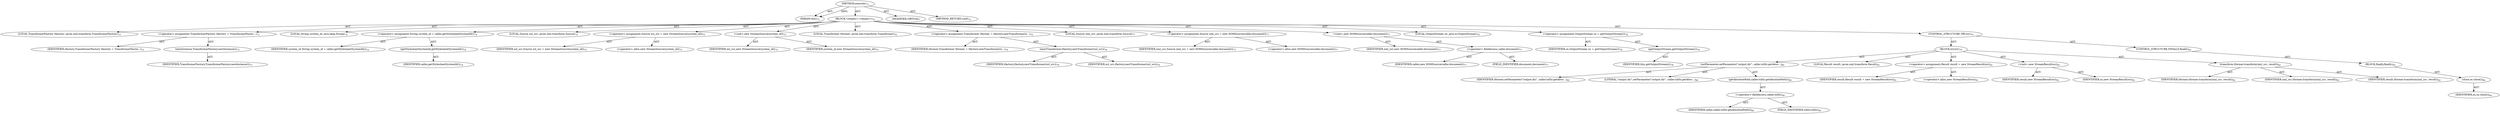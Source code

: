 digraph "execute" {  
"111669149696" [label = <(METHOD,execute)<SUB>72</SUB>> ]
"115964116992" [label = <(PARAM,this)<SUB>72</SUB>> ]
"25769803776" [label = <(BLOCK,&lt;empty&gt;,&lt;empty&gt;)<SUB>72</SUB>> ]
"94489280512" [label = <(LOCAL,TransformerFactory tfactory: javax.xml.transform.TransformerFactory)<SUB>73</SUB>> ]
"30064771072" [label = <(&lt;operator&gt;.assignment,TransformerFactory tfactory = TransformerFactor...)<SUB>73</SUB>> ]
"68719476737" [label = <(IDENTIFIER,tfactory,TransformerFactory tfactory = TransformerFactor...)<SUB>73</SUB>> ]
"30064771073" [label = <(newInstance,TransformerFactory.newInstance())<SUB>73</SUB>> ]
"68719476738" [label = <(IDENTIFIER,TransformerFactory,TransformerFactory.newInstance())<SUB>73</SUB>> ]
"94489280513" [label = <(LOCAL,String system_id: java.lang.String)<SUB>74</SUB>> ]
"30064771074" [label = <(&lt;operator&gt;.assignment,String system_id = caller.getStylesheetSystemId())<SUB>74</SUB>> ]
"68719476739" [label = <(IDENTIFIER,system_id,String system_id = caller.getStylesheetSystemId())<SUB>74</SUB>> ]
"30064771075" [label = <(getStylesheetSystemId,getStylesheetSystemId())<SUB>74</SUB>> ]
"68719476740" [label = <(IDENTIFIER,caller,getStylesheetSystemId())<SUB>74</SUB>> ]
"94489280514" [label = <(LOCAL,Source xsl_src: javax.xml.transform.Source)<SUB>75</SUB>> ]
"30064771076" [label = <(&lt;operator&gt;.assignment,Source xsl_src = new StreamSource(system_id))<SUB>75</SUB>> ]
"68719476741" [label = <(IDENTIFIER,xsl_src,Source xsl_src = new StreamSource(system_id))<SUB>75</SUB>> ]
"30064771077" [label = <(&lt;operator&gt;.alloc,new StreamSource(system_id))<SUB>75</SUB>> ]
"30064771078" [label = <(&lt;init&gt;,new StreamSource(system_id))<SUB>75</SUB>> ]
"68719476742" [label = <(IDENTIFIER,xsl_src,new StreamSource(system_id))<SUB>75</SUB>> ]
"68719476743" [label = <(IDENTIFIER,system_id,new StreamSource(system_id))<SUB>75</SUB>> ]
"94489280515" [label = <(LOCAL,Transformer tformer: javax.xml.transform.Transformer)<SUB>76</SUB>> ]
"30064771079" [label = <(&lt;operator&gt;.assignment,Transformer tformer = tfactory.newTransformer(x...)<SUB>76</SUB>> ]
"68719476744" [label = <(IDENTIFIER,tformer,Transformer tformer = tfactory.newTransformer(x...)<SUB>76</SUB>> ]
"30064771080" [label = <(newTransformer,tfactory.newTransformer(xsl_src))<SUB>76</SUB>> ]
"68719476745" [label = <(IDENTIFIER,tfactory,tfactory.newTransformer(xsl_src))<SUB>76</SUB>> ]
"68719476746" [label = <(IDENTIFIER,xsl_src,tfactory.newTransformer(xsl_src))<SUB>76</SUB>> ]
"94489280516" [label = <(LOCAL,Source xml_src: javax.xml.transform.Source)<SUB>77</SUB>> ]
"30064771081" [label = <(&lt;operator&gt;.assignment,Source xml_src = new DOMSource(caller.document))<SUB>77</SUB>> ]
"68719476747" [label = <(IDENTIFIER,xml_src,Source xml_src = new DOMSource(caller.document))<SUB>77</SUB>> ]
"30064771082" [label = <(&lt;operator&gt;.alloc,new DOMSource(caller.document))<SUB>77</SUB>> ]
"30064771083" [label = <(&lt;init&gt;,new DOMSource(caller.document))<SUB>77</SUB>> ]
"68719476748" [label = <(IDENTIFIER,xml_src,new DOMSource(caller.document))<SUB>77</SUB>> ]
"30064771084" [label = <(&lt;operator&gt;.fieldAccess,caller.document)<SUB>77</SUB>> ]
"68719476749" [label = <(IDENTIFIER,caller,new DOMSource(caller.document))<SUB>77</SUB>> ]
"55834574848" [label = <(FIELD_IDENTIFIER,document,document)<SUB>77</SUB>> ]
"94489280517" [label = <(LOCAL,OutputStream os: java.io.OutputStream)<SUB>78</SUB>> ]
"30064771085" [label = <(&lt;operator&gt;.assignment,OutputStream os = getOutputStream())<SUB>78</SUB>> ]
"68719476750" [label = <(IDENTIFIER,os,OutputStream os = getOutputStream())<SUB>78</SUB>> ]
"30064771086" [label = <(getOutputStream,getOutputStream())<SUB>78</SUB>> ]
"68719476736" [label = <(IDENTIFIER,this,getOutputStream())<SUB>78</SUB>> ]
"47244640256" [label = <(CONTROL_STRUCTURE,TRY,try)<SUB>79</SUB>> ]
"25769803777" [label = <(BLOCK,try,try)<SUB>79</SUB>> ]
"30064771087" [label = <(setParameter,setParameter(&quot;output.dir&quot;, caller.toDir.getAbso...)<SUB>80</SUB>> ]
"68719476751" [label = <(IDENTIFIER,tformer,setParameter(&quot;output.dir&quot;, caller.toDir.getAbso...)<SUB>80</SUB>> ]
"90194313216" [label = <(LITERAL,&quot;output.dir&quot;,setParameter(&quot;output.dir&quot;, caller.toDir.getAbso...)<SUB>80</SUB>> ]
"30064771088" [label = <(getAbsolutePath,caller.toDir.getAbsolutePath())<SUB>80</SUB>> ]
"30064771089" [label = <(&lt;operator&gt;.fieldAccess,caller.toDir)<SUB>80</SUB>> ]
"68719476752" [label = <(IDENTIFIER,caller,caller.toDir.getAbsolutePath())<SUB>80</SUB>> ]
"55834574849" [label = <(FIELD_IDENTIFIER,toDir,toDir)<SUB>80</SUB>> ]
"94489280518" [label = <(LOCAL,Result result: javax.xml.transform.Result)<SUB>81</SUB>> ]
"30064771090" [label = <(&lt;operator&gt;.assignment,Result result = new StreamResult(os))<SUB>81</SUB>> ]
"68719476753" [label = <(IDENTIFIER,result,Result result = new StreamResult(os))<SUB>81</SUB>> ]
"30064771091" [label = <(&lt;operator&gt;.alloc,new StreamResult(os))<SUB>81</SUB>> ]
"30064771092" [label = <(&lt;init&gt;,new StreamResult(os))<SUB>81</SUB>> ]
"68719476754" [label = <(IDENTIFIER,result,new StreamResult(os))<SUB>81</SUB>> ]
"68719476755" [label = <(IDENTIFIER,os,new StreamResult(os))<SUB>81</SUB>> ]
"30064771093" [label = <(transform,tformer.transform(xml_src, result))<SUB>82</SUB>> ]
"68719476756" [label = <(IDENTIFIER,tformer,tformer.transform(xml_src, result))<SUB>82</SUB>> ]
"68719476757" [label = <(IDENTIFIER,xml_src,tformer.transform(xml_src, result))<SUB>82</SUB>> ]
"68719476758" [label = <(IDENTIFIER,result,tformer.transform(xml_src, result))<SUB>82</SUB>> ]
"47244640257" [label = <(CONTROL_STRUCTURE,FINALLY,finally)<SUB>83</SUB>> ]
"25769803778" [label = <(BLOCK,finally,finally)<SUB>83</SUB>> ]
"30064771094" [label = <(close,os.close())<SUB>84</SUB>> ]
"68719476759" [label = <(IDENTIFIER,os,os.close())<SUB>84</SUB>> ]
"133143986176" [label = <(MODIFIER,VIRTUAL)> ]
"128849018880" [label = <(METHOD_RETURN,void)<SUB>72</SUB>> ]
  "111669149696" -> "115964116992"  [ label = "AST: "] 
  "111669149696" -> "25769803776"  [ label = "AST: "] 
  "111669149696" -> "133143986176"  [ label = "AST: "] 
  "111669149696" -> "128849018880"  [ label = "AST: "] 
  "25769803776" -> "94489280512"  [ label = "AST: "] 
  "25769803776" -> "30064771072"  [ label = "AST: "] 
  "25769803776" -> "94489280513"  [ label = "AST: "] 
  "25769803776" -> "30064771074"  [ label = "AST: "] 
  "25769803776" -> "94489280514"  [ label = "AST: "] 
  "25769803776" -> "30064771076"  [ label = "AST: "] 
  "25769803776" -> "30064771078"  [ label = "AST: "] 
  "25769803776" -> "94489280515"  [ label = "AST: "] 
  "25769803776" -> "30064771079"  [ label = "AST: "] 
  "25769803776" -> "94489280516"  [ label = "AST: "] 
  "25769803776" -> "30064771081"  [ label = "AST: "] 
  "25769803776" -> "30064771083"  [ label = "AST: "] 
  "25769803776" -> "94489280517"  [ label = "AST: "] 
  "25769803776" -> "30064771085"  [ label = "AST: "] 
  "25769803776" -> "47244640256"  [ label = "AST: "] 
  "30064771072" -> "68719476737"  [ label = "AST: "] 
  "30064771072" -> "30064771073"  [ label = "AST: "] 
  "30064771073" -> "68719476738"  [ label = "AST: "] 
  "30064771074" -> "68719476739"  [ label = "AST: "] 
  "30064771074" -> "30064771075"  [ label = "AST: "] 
  "30064771075" -> "68719476740"  [ label = "AST: "] 
  "30064771076" -> "68719476741"  [ label = "AST: "] 
  "30064771076" -> "30064771077"  [ label = "AST: "] 
  "30064771078" -> "68719476742"  [ label = "AST: "] 
  "30064771078" -> "68719476743"  [ label = "AST: "] 
  "30064771079" -> "68719476744"  [ label = "AST: "] 
  "30064771079" -> "30064771080"  [ label = "AST: "] 
  "30064771080" -> "68719476745"  [ label = "AST: "] 
  "30064771080" -> "68719476746"  [ label = "AST: "] 
  "30064771081" -> "68719476747"  [ label = "AST: "] 
  "30064771081" -> "30064771082"  [ label = "AST: "] 
  "30064771083" -> "68719476748"  [ label = "AST: "] 
  "30064771083" -> "30064771084"  [ label = "AST: "] 
  "30064771084" -> "68719476749"  [ label = "AST: "] 
  "30064771084" -> "55834574848"  [ label = "AST: "] 
  "30064771085" -> "68719476750"  [ label = "AST: "] 
  "30064771085" -> "30064771086"  [ label = "AST: "] 
  "30064771086" -> "68719476736"  [ label = "AST: "] 
  "47244640256" -> "25769803777"  [ label = "AST: "] 
  "47244640256" -> "47244640257"  [ label = "AST: "] 
  "25769803777" -> "30064771087"  [ label = "AST: "] 
  "25769803777" -> "94489280518"  [ label = "AST: "] 
  "25769803777" -> "30064771090"  [ label = "AST: "] 
  "25769803777" -> "30064771092"  [ label = "AST: "] 
  "25769803777" -> "30064771093"  [ label = "AST: "] 
  "30064771087" -> "68719476751"  [ label = "AST: "] 
  "30064771087" -> "90194313216"  [ label = "AST: "] 
  "30064771087" -> "30064771088"  [ label = "AST: "] 
  "30064771088" -> "30064771089"  [ label = "AST: "] 
  "30064771089" -> "68719476752"  [ label = "AST: "] 
  "30064771089" -> "55834574849"  [ label = "AST: "] 
  "30064771090" -> "68719476753"  [ label = "AST: "] 
  "30064771090" -> "30064771091"  [ label = "AST: "] 
  "30064771092" -> "68719476754"  [ label = "AST: "] 
  "30064771092" -> "68719476755"  [ label = "AST: "] 
  "30064771093" -> "68719476756"  [ label = "AST: "] 
  "30064771093" -> "68719476757"  [ label = "AST: "] 
  "30064771093" -> "68719476758"  [ label = "AST: "] 
  "47244640257" -> "25769803778"  [ label = "AST: "] 
  "25769803778" -> "30064771094"  [ label = "AST: "] 
  "30064771094" -> "68719476759"  [ label = "AST: "] 
  "111669149696" -> "115964116992"  [ label = "DDG: "] 
}
